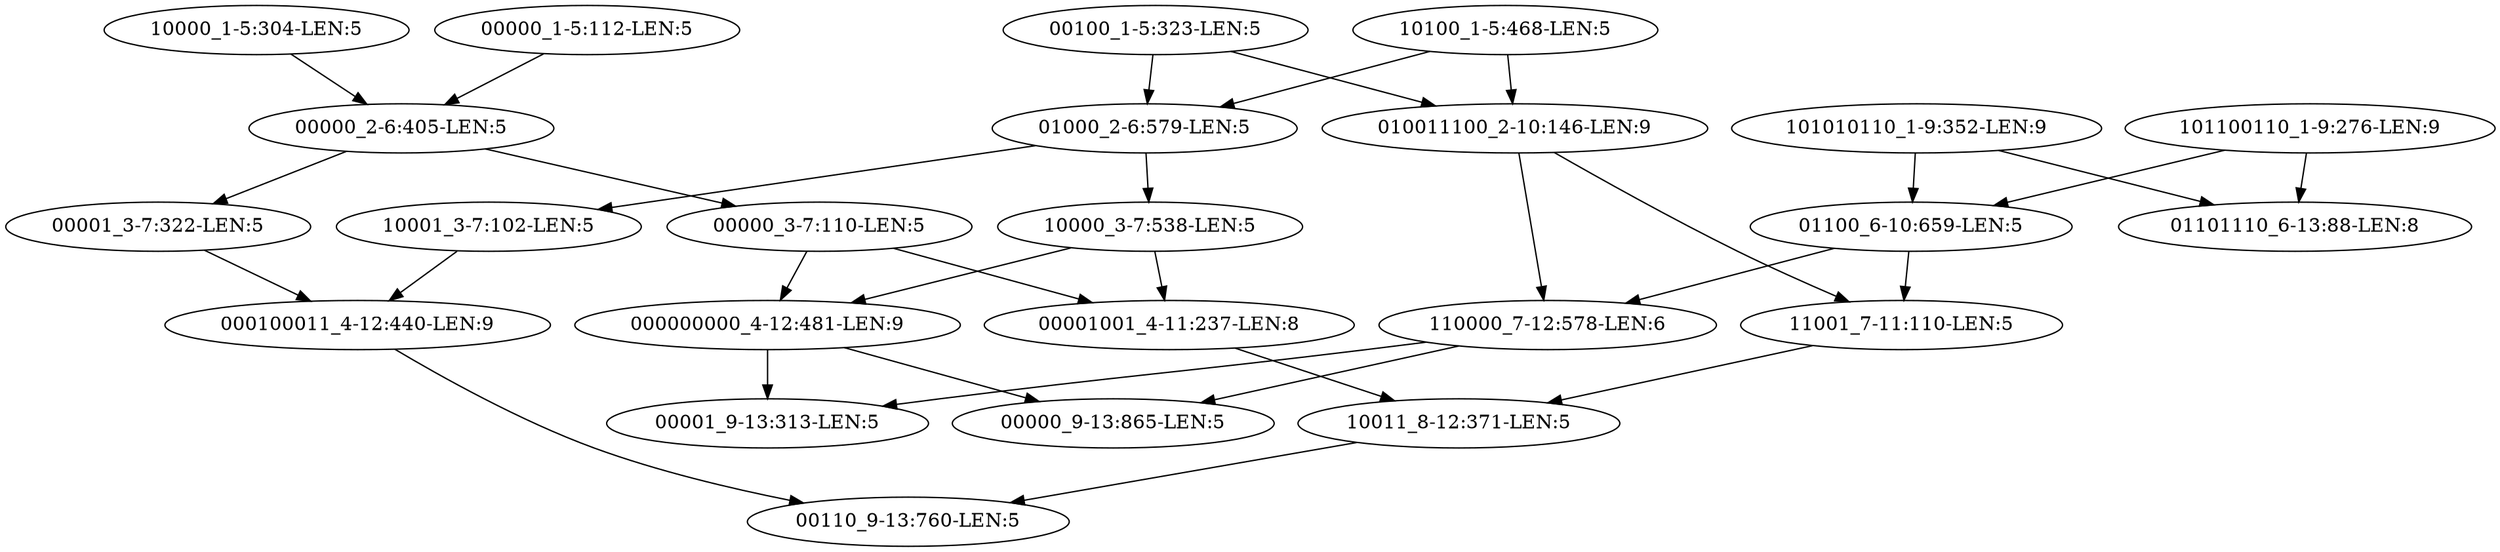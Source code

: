 digraph G {
    "00100_1-5:323-LEN:5" -> "01000_2-6:579-LEN:5";
    "00100_1-5:323-LEN:5" -> "010011100_2-10:146-LEN:9";
    "00001_3-7:322-LEN:5" -> "000100011_4-12:440-LEN:9";
    "10000_1-5:304-LEN:5" -> "00000_2-6:405-LEN:5";
    "00001001_4-11:237-LEN:8" -> "10011_8-12:371-LEN:5";
    "01000_2-6:579-LEN:5" -> "10001_3-7:102-LEN:5";
    "01000_2-6:579-LEN:5" -> "10000_3-7:538-LEN:5";
    "11001_7-11:110-LEN:5" -> "10011_8-12:371-LEN:5";
    "000000000_4-12:481-LEN:9" -> "00001_9-13:313-LEN:5";
    "000000000_4-12:481-LEN:9" -> "00000_9-13:865-LEN:5";
    "101100110_1-9:276-LEN:9" -> "01100_6-10:659-LEN:5";
    "101100110_1-9:276-LEN:9" -> "01101110_6-13:88-LEN:8";
    "10001_3-7:102-LEN:5" -> "000100011_4-12:440-LEN:9";
    "10011_8-12:371-LEN:5" -> "00110_9-13:760-LEN:5";
    "00000_1-5:112-LEN:5" -> "00000_2-6:405-LEN:5";
    "01100_6-10:659-LEN:5" -> "11001_7-11:110-LEN:5";
    "01100_6-10:659-LEN:5" -> "110000_7-12:578-LEN:6";
    "101010110_1-9:352-LEN:9" -> "01100_6-10:659-LEN:5";
    "101010110_1-9:352-LEN:9" -> "01101110_6-13:88-LEN:8";
    "110000_7-12:578-LEN:6" -> "00001_9-13:313-LEN:5";
    "110000_7-12:578-LEN:6" -> "00000_9-13:865-LEN:5";
    "010011100_2-10:146-LEN:9" -> "11001_7-11:110-LEN:5";
    "010011100_2-10:146-LEN:9" -> "110000_7-12:578-LEN:6";
    "000100011_4-12:440-LEN:9" -> "00110_9-13:760-LEN:5";
    "10000_3-7:538-LEN:5" -> "00001001_4-11:237-LEN:8";
    "10000_3-7:538-LEN:5" -> "000000000_4-12:481-LEN:9";
    "00000_3-7:110-LEN:5" -> "00001001_4-11:237-LEN:8";
    "00000_3-7:110-LEN:5" -> "000000000_4-12:481-LEN:9";
    "00000_2-6:405-LEN:5" -> "00001_3-7:322-LEN:5";
    "00000_2-6:405-LEN:5" -> "00000_3-7:110-LEN:5";
    "10100_1-5:468-LEN:5" -> "01000_2-6:579-LEN:5";
    "10100_1-5:468-LEN:5" -> "010011100_2-10:146-LEN:9";
}
